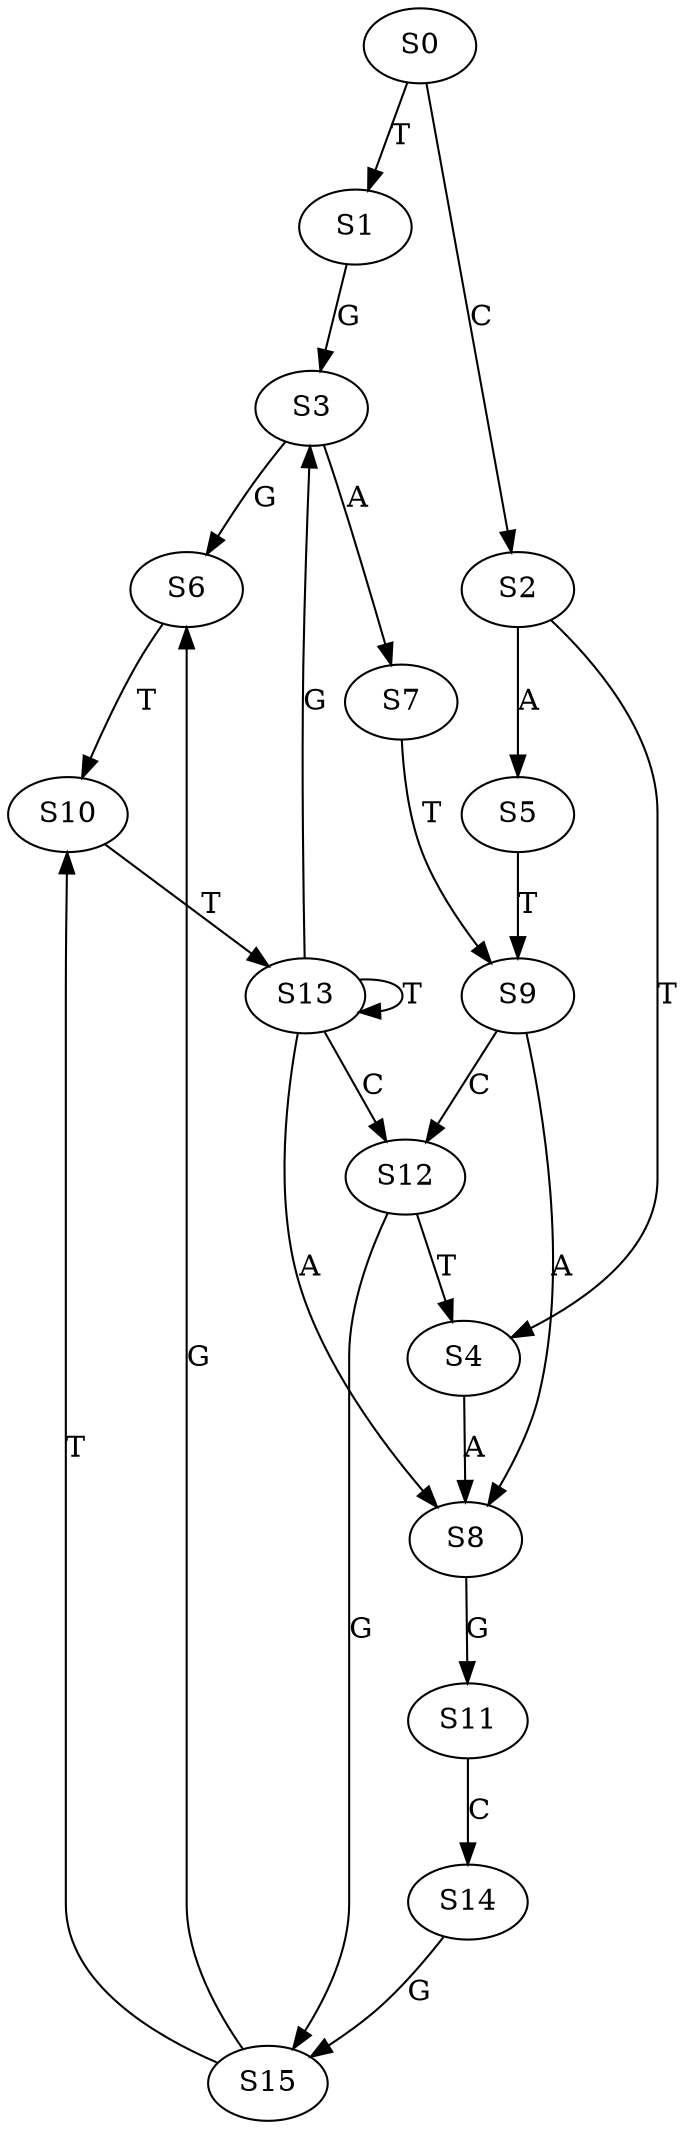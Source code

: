 strict digraph  {
	S0 -> S1 [ label = T ];
	S0 -> S2 [ label = C ];
	S1 -> S3 [ label = G ];
	S2 -> S4 [ label = T ];
	S2 -> S5 [ label = A ];
	S3 -> S6 [ label = G ];
	S3 -> S7 [ label = A ];
	S4 -> S8 [ label = A ];
	S5 -> S9 [ label = T ];
	S6 -> S10 [ label = T ];
	S7 -> S9 [ label = T ];
	S8 -> S11 [ label = G ];
	S9 -> S8 [ label = A ];
	S9 -> S12 [ label = C ];
	S10 -> S13 [ label = T ];
	S11 -> S14 [ label = C ];
	S12 -> S4 [ label = T ];
	S12 -> S15 [ label = G ];
	S13 -> S12 [ label = C ];
	S13 -> S13 [ label = T ];
	S13 -> S3 [ label = G ];
	S13 -> S8 [ label = A ];
	S14 -> S15 [ label = G ];
	S15 -> S6 [ label = G ];
	S15 -> S10 [ label = T ];
}
